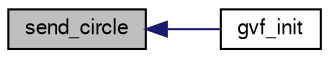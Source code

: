 digraph "send_circle"
{
  edge [fontname="FreeSans",fontsize="10",labelfontname="FreeSans",labelfontsize="10"];
  node [fontname="FreeSans",fontsize="10",shape=record];
  rankdir="LR";
  Node1 [label="send_circle",height=0.2,width=0.4,color="black", fillcolor="grey75", style="filled", fontcolor="black"];
  Node1 -> Node2 [dir="back",color="midnightblue",fontsize="10",style="solid",fontname="FreeSans"];
  Node2 [label="gvf_init",height=0.2,width=0.4,color="black", fillcolor="white", style="filled",URL="$gvf_8h.html#a6baa1605862f58c8d23bb54b6487913e"];
}
